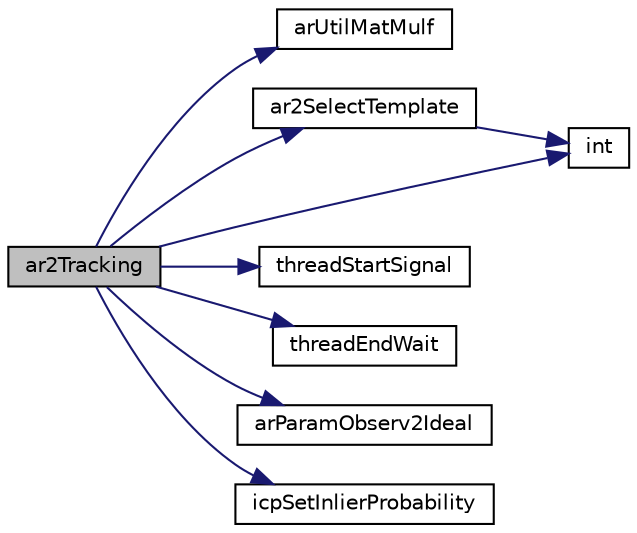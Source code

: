 digraph "ar2Tracking"
{
 // INTERACTIVE_SVG=YES
  edge [fontname="Helvetica",fontsize="10",labelfontname="Helvetica",labelfontsize="10"];
  node [fontname="Helvetica",fontsize="10",shape=record];
  rankdir="LR";
  Node1 [label="ar2Tracking",height=0.2,width=0.4,color="black", fillcolor="grey75", style="filled", fontcolor="black"];
  Node1 -> Node2 [color="midnightblue",fontsize="10",style="solid",fontname="Helvetica"];
  Node2 [label="arUtilMatMulf",height=0.2,width=0.4,color="black", fillcolor="white", style="filled",URL="$ar_util_8c.html#a2b0bb26c88fe8dfa3957aeb9e8ce2dae"];
  Node1 -> Node3 [color="midnightblue",fontsize="10",style="solid",fontname="Helvetica"];
  Node3 [label="ar2SelectTemplate",height=0.2,width=0.4,color="black", fillcolor="white", style="filled",URL="$template_8h.html#a1800efd6d276d3a2719dfec93f6eb78f"];
  Node3 -> Node4 [color="midnightblue",fontsize="10",style="solid",fontname="Helvetica"];
  Node4 [label="int",height=0.2,width=0.4,color="black", fillcolor="white", style="filled",URL="$ioapi_8h.html#ae6fba972269dd045c8bb54bb5f6ead83"];
  Node1 -> Node5 [color="midnightblue",fontsize="10",style="solid",fontname="Helvetica"];
  Node5 [label="threadStartSignal",height=0.2,width=0.4,color="black", fillcolor="white", style="filled",URL="$thread__sub_8h.html#a9734814c952b51913605c03b89a7aef6"];
  Node1 -> Node6 [color="midnightblue",fontsize="10",style="solid",fontname="Helvetica"];
  Node6 [label="threadEndWait",height=0.2,width=0.4,color="black", fillcolor="white", style="filled",URL="$thread__sub_8h.html#a17e60b33eea8d7541855ed8d199079ae"];
  Node1 -> Node7 [color="midnightblue",fontsize="10",style="solid",fontname="Helvetica"];
  Node7 [label="arParamObserv2Ideal",height=0.2,width=0.4,color="black", fillcolor="white", style="filled",URL="$param_8h.html#aa6a51aac77b09cba379c2ee02ca3fa20",tooltip="Use lens distortion parameters to convert observed (distorted) window coordinates to idealised (zero-..."];
  Node1 -> Node8 [color="midnightblue",fontsize="10",style="solid",fontname="Helvetica"];
  Node8 [label="icpSetInlierProbability",height=0.2,width=0.4,color="black", fillcolor="white", style="filled",URL="$icp_handle_8c.html#a9515de22165e8248a8742e1f5b9e4bef"];
  Node1 -> Node4 [color="midnightblue",fontsize="10",style="solid",fontname="Helvetica"];
}

